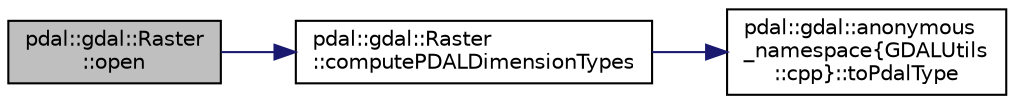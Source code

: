 digraph "pdal::gdal::Raster::open"
{
  edge [fontname="Helvetica",fontsize="10",labelfontname="Helvetica",labelfontsize="10"];
  node [fontname="Helvetica",fontsize="10",shape=record];
  rankdir="LR";
  Node1 [label="pdal::gdal::Raster\l::open",height=0.2,width=0.4,color="black", fillcolor="grey75", style="filled", fontcolor="black"];
  Node1 -> Node2 [color="midnightblue",fontsize="10",style="solid",fontname="Helvetica"];
  Node2 [label="pdal::gdal::Raster\l::computePDALDimensionTypes",height=0.2,width=0.4,color="black", fillcolor="white", style="filled",URL="$classpdal_1_1gdal_1_1Raster.html#a579b7ee19bb782f215ae7ed2bc9227ff"];
  Node2 -> Node3 [color="midnightblue",fontsize="10",style="solid",fontname="Helvetica"];
  Node3 [label="pdal::gdal::anonymous\l_namespace\{GDALUtils\l::cpp\}::toPdalType",height=0.2,width=0.4,color="black", fillcolor="white", style="filled",URL="$namespacepdal_1_1gdal_1_1anonymous__namespace_02GDALUtils_8cpp_03.html#a5cd4d24a0e9cb19eb9dda7d3c3278a3d"];
}
